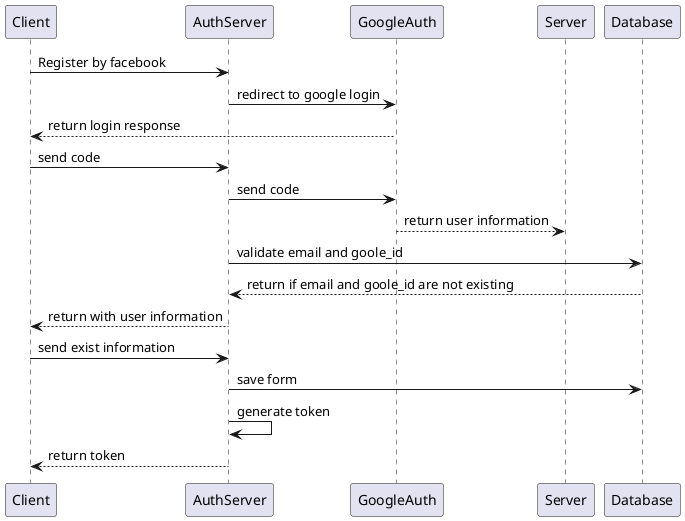 @startuml google_register

Client -> AuthServer: Register by facebook
AuthServer -> GoogleAuth: redirect to google login
GoogleAuth --> Client: return login response
Client -> AuthServer: send code
AuthServer -> GoogleAuth: send code
GoogleAuth --> Server: return user information
AuthServer -> Database: validate email and goole_id
Database --> AuthServer: return if email and goole_id are not existing
AuthServer --> Client: return with user information
Client -> AuthServer: send exist information
AuthServer -> Database: save form
AuthServer -> AuthServer: generate token
AuthServer --> Client: return token

@enduml
